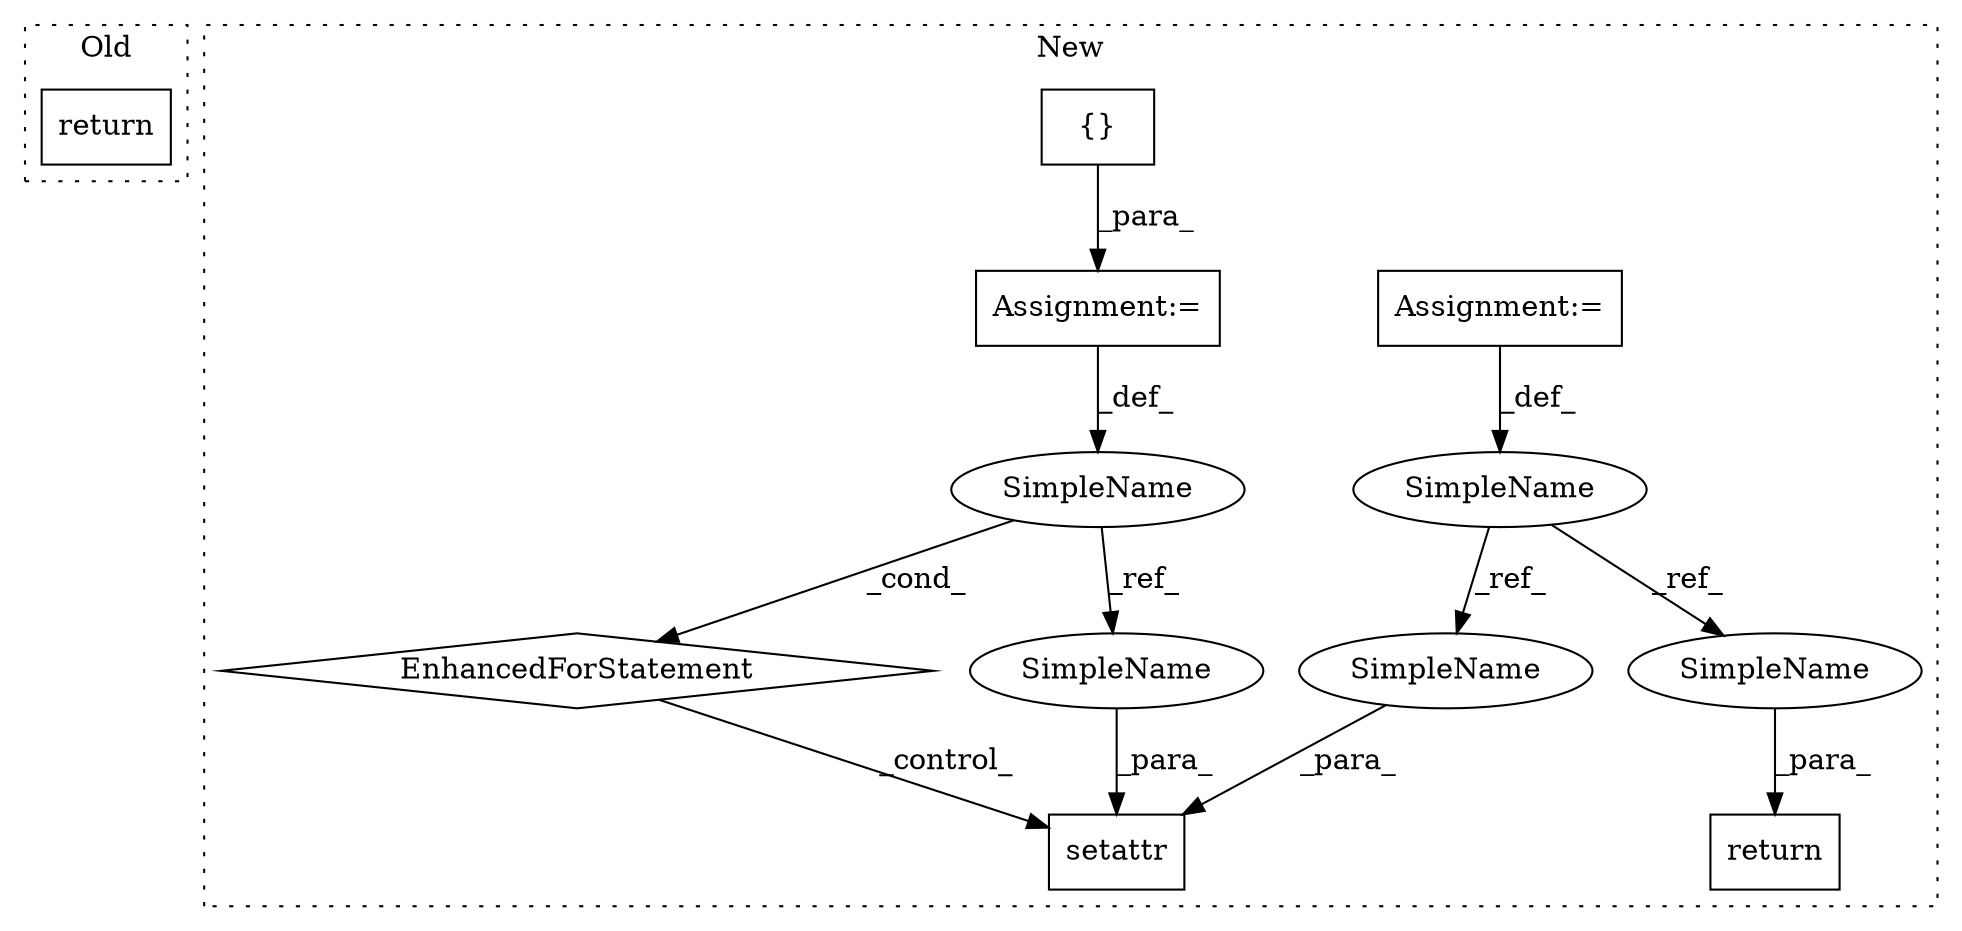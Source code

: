 digraph G {
subgraph cluster0 {
1 [label="return" a="41" s="7357" l="7" shape="box"];
label = "Old";
style="dotted";
}
subgraph cluster1 {
2 [label="setattr" a="32" s="8177,8236" l="8,1" shape="box"];
3 [label="Assignment:=" a="7" s="8005" l="1" shape="box"];
4 [label="EnhancedForStatement" a="70" s="8078,8167" l="53,2" shape="diamond"];
5 [label="Assignment:=" a="7" s="7893" l="1" shape="box"];
6 [label="SimpleName" a="42" s="7884" l="9" shape="ellipse"];
7 [label="return" a="41" s="8249" l="7" shape="box"];
8 [label="SimpleName" a="42" s="8135" l="9" shape="ellipse"];
9 [label="{}" a="4" s="8069" l="2" shape="box"];
10 [label="SimpleName" a="42" s="8195" l="9" shape="ellipse"];
11 [label="SimpleName" a="42" s="8185" l="9" shape="ellipse"];
12 [label="SimpleName" a="42" s="8256" l="9" shape="ellipse"];
label = "New";
style="dotted";
}
3 -> 8 [label="_def_"];
4 -> 2 [label="_control_"];
5 -> 6 [label="_def_"];
6 -> 12 [label="_ref_"];
6 -> 11 [label="_ref_"];
8 -> 4 [label="_cond_"];
8 -> 10 [label="_ref_"];
9 -> 3 [label="_para_"];
10 -> 2 [label="_para_"];
11 -> 2 [label="_para_"];
12 -> 7 [label="_para_"];
}